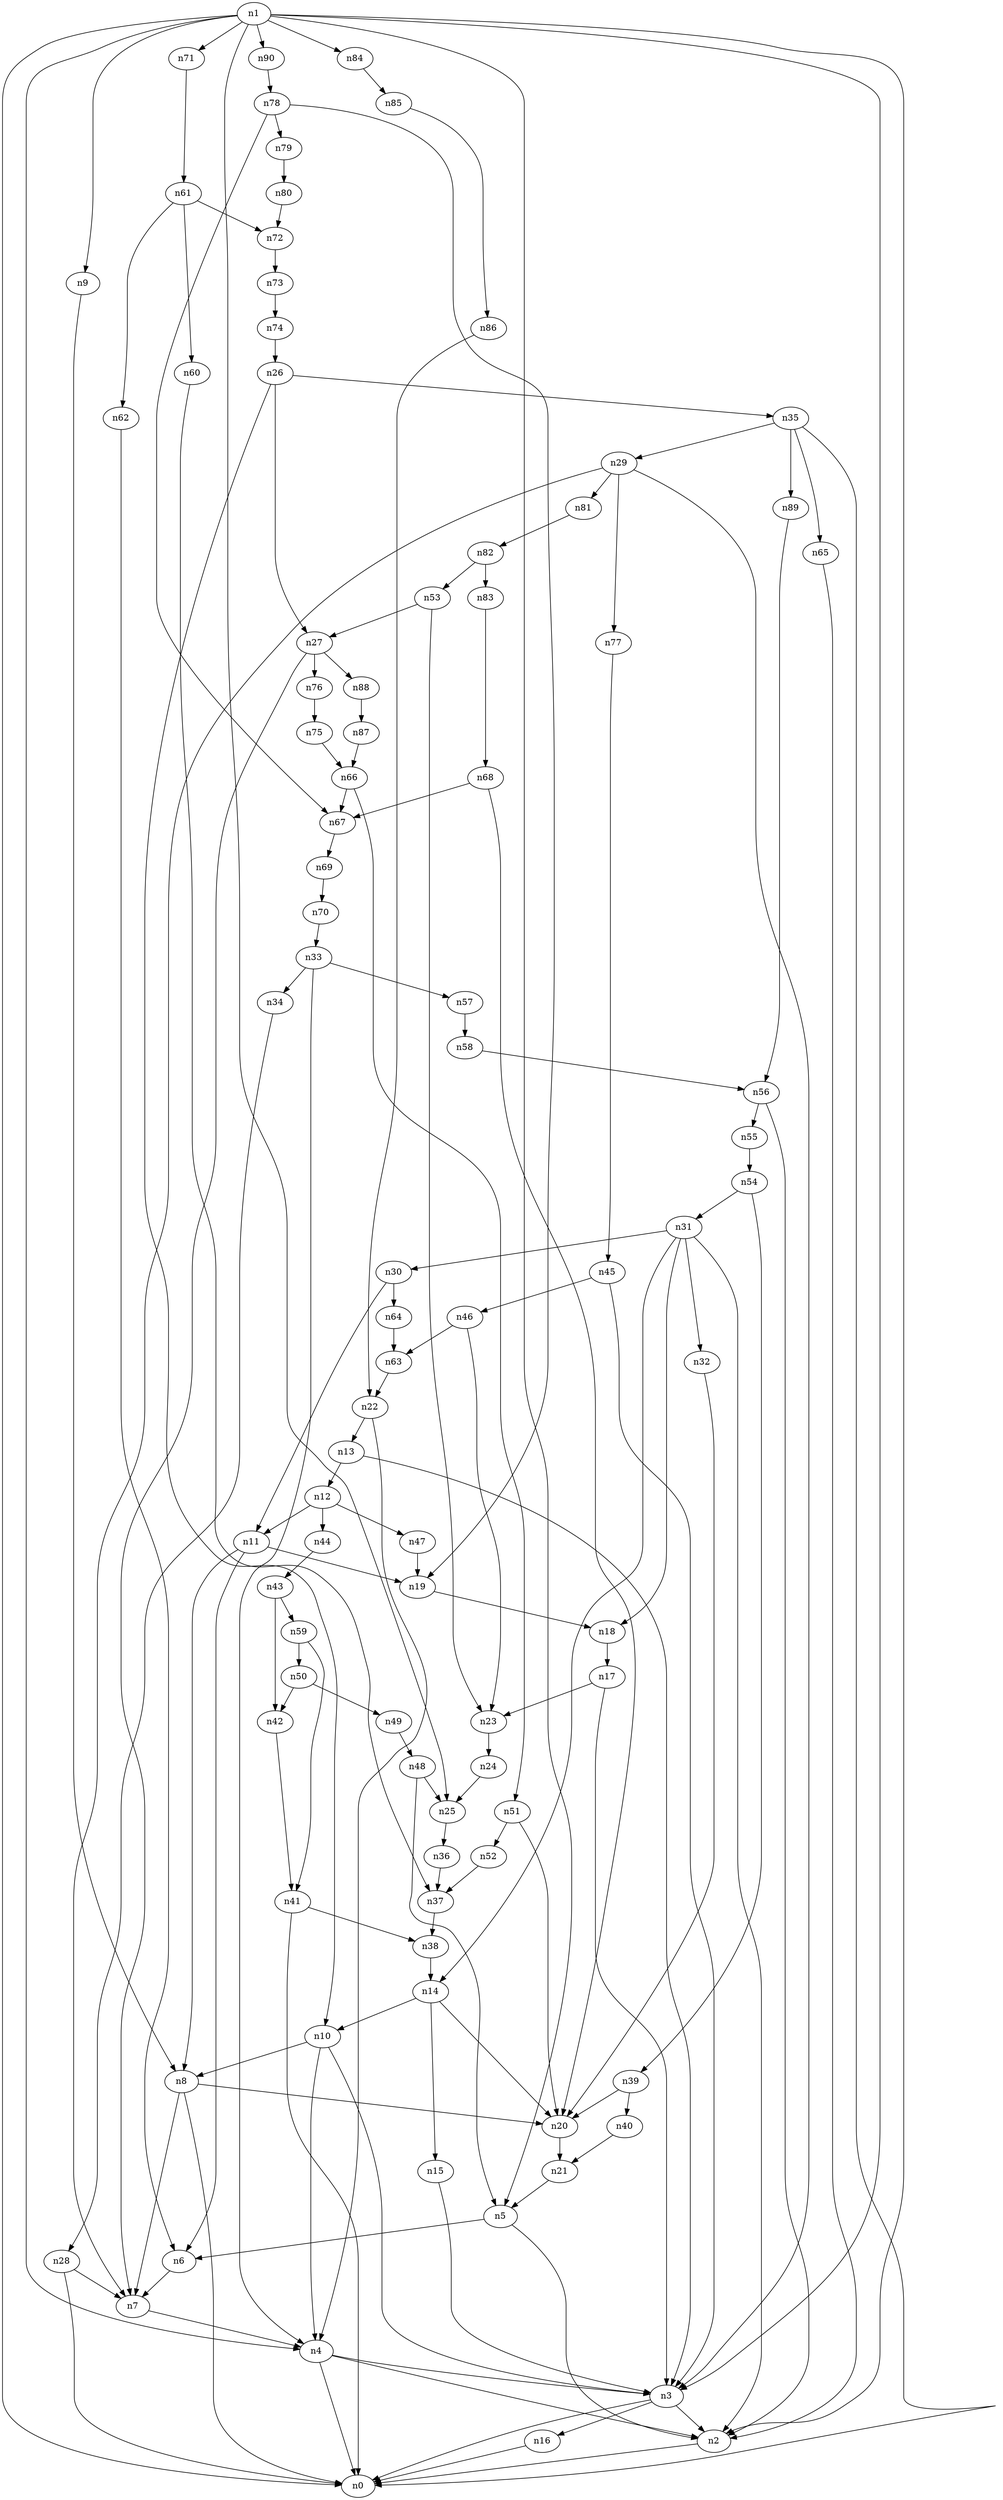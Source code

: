 digraph G {
	n1 -> n0	 [_graphml_id=e0];
	n1 -> n2	 [_graphml_id=e1];
	n1 -> n3	 [_graphml_id=e6];
	n1 -> n4	 [_graphml_id=e9];
	n1 -> n5	 [_graphml_id=e10];
	n1 -> n9	 [_graphml_id=e16];
	n1 -> n25	 [_graphml_id=e43];
	n1 -> n71	 [_graphml_id=e119];
	n1 -> n84	 [_graphml_id=e142];
	n1 -> n90	 [_graphml_id=e152];
	n2 -> n0	 [_graphml_id=e5];
	n3 -> n0	 [_graphml_id=e8];
	n3 -> n2	 [_graphml_id=e2];
	n3 -> n16	 [_graphml_id=e27];
	n4 -> n0	 [_graphml_id=e4];
	n4 -> n2	 [_graphml_id=e7];
	n4 -> n3	 [_graphml_id=e3];
	n5 -> n2	 [_graphml_id=e131];
	n5 -> n6	 [_graphml_id=e11];
	n6 -> n7	 [_graphml_id=e12];
	n7 -> n4	 [_graphml_id=e13];
	n8 -> n0	 [_graphml_id=e14];
	n8 -> n7	 [_graphml_id=e51];
	n8 -> n20	 [_graphml_id=e34];
	n9 -> n8	 [_graphml_id=e15];
	n10 -> n3	 [_graphml_id=e17];
	n10 -> n4	 [_graphml_id=e19];
	n10 -> n8	 [_graphml_id=e18];
	n11 -> n6	 [_graphml_id=e20];
	n11 -> n8	 [_graphml_id=e29];
	n11 -> n19	 [_graphml_id=e33];
	n12 -> n11	 [_graphml_id=e21];
	n12 -> n44	 [_graphml_id=e75];
	n12 -> n47	 [_graphml_id=e80];
	n13 -> n3	 [_graphml_id=e23];
	n13 -> n12	 [_graphml_id=e22];
	n14 -> n10	 [_graphml_id=e24];
	n14 -> n15	 [_graphml_id=e25];
	n14 -> n20	 [_graphml_id=e39];
	n15 -> n3	 [_graphml_id=e26];
	n16 -> n0	 [_graphml_id=e28];
	n17 -> n3	 [_graphml_id=e30];
	n17 -> n23	 [_graphml_id=e40];
	n18 -> n17	 [_graphml_id=e31];
	n19 -> n18	 [_graphml_id=e32];
	n20 -> n21	 [_graphml_id=e35];
	n21 -> n5	 [_graphml_id=e36];
	n22 -> n4	 [_graphml_id=e38];
	n22 -> n13	 [_graphml_id=e37];
	n23 -> n24	 [_graphml_id=e41];
	n24 -> n25	 [_graphml_id=e42];
	n25 -> n36	 [_graphml_id=e62];
	n26 -> n10	 [_graphml_id=e44];
	n26 -> n27	 [_graphml_id=e45];
	n26 -> n35	 [_graphml_id=e60];
	n27 -> n7	 [_graphml_id=e46];
	n27 -> n76	 [_graphml_id=e128];
	n27 -> n88	 [_graphml_id=e148];
	n28 -> n0	 [_graphml_id=e48];
	n28 -> n7	 [_graphml_id=e47];
	n29 -> n3	 [_graphml_id=e49];
	n29 -> n7	 [_graphml_id=e50];
	n29 -> n77	 [_graphml_id=e130];
	n29 -> n81	 [_graphml_id=e136];
	n30 -> n11	 [_graphml_id=e52];
	n30 -> n64	 [_graphml_id=e108];
	n31 -> n2	 [_graphml_id=e101];
	n31 -> n14	 [_graphml_id=e81];
	n31 -> n18	 [_graphml_id=e61];
	n31 -> n30	 [_graphml_id=e53];
	n31 -> n32	 [_graphml_id=e54];
	n32 -> n20	 [_graphml_id=e55];
	n33 -> n4	 [_graphml_id=e56];
	n33 -> n34	 [_graphml_id=e57];
	n33 -> n57	 [_graphml_id=e96];
	n34 -> n28	 [_graphml_id=e58];
	n35 -> n0	 [_graphml_id=e71];
	n35 -> n29	 [_graphml_id=e59];
	n35 -> n65	 [_graphml_id=e109];
	n35 -> n89	 [_graphml_id=e150];
	n36 -> n37	 [_graphml_id=e63];
	n37 -> n38	 [_graphml_id=e64];
	n38 -> n14	 [_graphml_id=e65];
	n39 -> n20	 [_graphml_id=e66];
	n39 -> n40	 [_graphml_id=e67];
	n40 -> n21	 [_graphml_id=e68];
	n41 -> n0	 [_graphml_id=e69];
	n41 -> n38	 [_graphml_id=e70];
	n42 -> n41	 [_graphml_id=e72];
	n43 -> n42	 [_graphml_id=e73];
	n43 -> n59	 [_graphml_id=e99];
	n44 -> n43	 [_graphml_id=e74];
	n45 -> n3	 [_graphml_id=e76];
	n45 -> n46	 [_graphml_id=e77];
	n46 -> n23	 [_graphml_id=e78];
	n46 -> n63	 [_graphml_id=e151];
	n47 -> n19	 [_graphml_id=e79];
	n48 -> n5	 [_graphml_id=e82];
	n48 -> n25	 [_graphml_id=e91];
	n49 -> n48	 [_graphml_id=e83];
	n50 -> n42	 [_graphml_id=e85];
	n50 -> n49	 [_graphml_id=e84];
	n51 -> n20	 [_graphml_id=e86];
	n51 -> n52	 [_graphml_id=e87];
	n52 -> n37	 [_graphml_id=e88];
	n53 -> n23	 [_graphml_id=e89];
	n53 -> n27	 [_graphml_id=e90];
	n54 -> n31	 [_graphml_id=e121];
	n54 -> n39	 [_graphml_id=e92];
	n55 -> n54	 [_graphml_id=e93];
	n56 -> n2	 [_graphml_id=e95];
	n56 -> n55	 [_graphml_id=e94];
	n57 -> n58	 [_graphml_id=e97];
	n58 -> n56	 [_graphml_id=e98];
	n59 -> n41	 [_graphml_id=e100];
	n59 -> n50	 [_graphml_id=e111];
	n60 -> n37	 [_graphml_id=e102];
	n61 -> n60	 [_graphml_id=e103];
	n61 -> n62	 [_graphml_id=e104];
	n61 -> n72	 [_graphml_id=e122];
	n62 -> n6	 [_graphml_id=e105];
	n63 -> n22	 [_graphml_id=e106];
	n64 -> n63	 [_graphml_id=e107];
	n65 -> n2	 [_graphml_id=e110];
	n66 -> n51	 [_graphml_id=e112];
	n66 -> n67	 [_graphml_id=e113];
	n67 -> n69	 [_graphml_id=e116];
	n68 -> n20	 [_graphml_id=e115];
	n68 -> n67	 [_graphml_id=e114];
	n69 -> n70	 [_graphml_id=e117];
	n70 -> n33	 [_graphml_id=e118];
	n71 -> n61	 [_graphml_id=e120];
	n72 -> n73	 [_graphml_id=e123];
	n73 -> n74	 [_graphml_id=e124];
	n74 -> n26	 [_graphml_id=e125];
	n75 -> n66	 [_graphml_id=e126];
	n76 -> n75	 [_graphml_id=e127];
	n77 -> n45	 [_graphml_id=e129];
	n78 -> n19	 [_graphml_id=e141];
	n78 -> n67	 [_graphml_id=e132];
	n78 -> n79	 [_graphml_id=e133];
	n79 -> n80	 [_graphml_id=e134];
	n80 -> n72	 [_graphml_id=e135];
	n81 -> n82	 [_graphml_id=e137];
	n82 -> n53	 [_graphml_id=e138];
	n82 -> n83	 [_graphml_id=e140];
	n83 -> n68	 [_graphml_id=e139];
	n84 -> n85	 [_graphml_id=e143];
	n85 -> n86	 [_graphml_id=e144];
	n86 -> n22	 [_graphml_id=e145];
	n87 -> n66	 [_graphml_id=e146];
	n88 -> n87	 [_graphml_id=e147];
	n89 -> n56	 [_graphml_id=e149];
	n90 -> n78	 [_graphml_id=e153];
}
